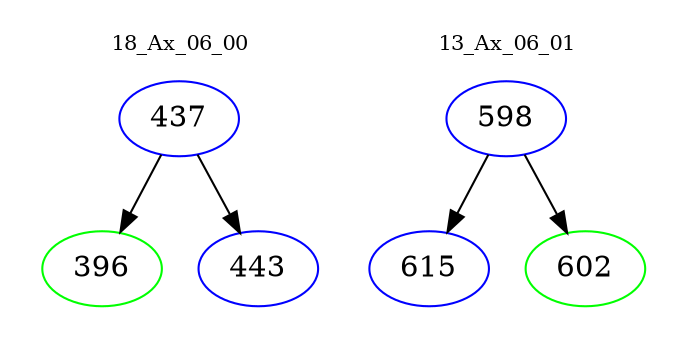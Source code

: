 digraph{
subgraph cluster_0 {
color = white
label = "18_Ax_06_00";
fontsize=10;
T0_437 [label="437", color="blue"]
T0_437 -> T0_396 [color="black"]
T0_396 [label="396", color="green"]
T0_437 -> T0_443 [color="black"]
T0_443 [label="443", color="blue"]
}
subgraph cluster_1 {
color = white
label = "13_Ax_06_01";
fontsize=10;
T1_598 [label="598", color="blue"]
T1_598 -> T1_615 [color="black"]
T1_615 [label="615", color="blue"]
T1_598 -> T1_602 [color="black"]
T1_602 [label="602", color="green"]
}
}
